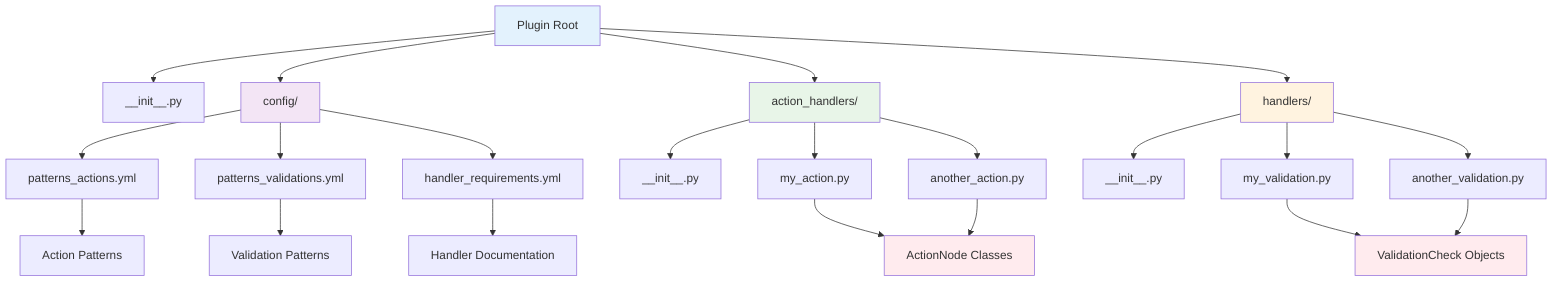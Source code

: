 graph TD
    A[Plugin Root] --> B[__init__.py]
    A --> C[config/]
    A --> D[action_handlers/]
    A --> E[handlers/]
    
    C --> F[patterns_actions.yml]
    C --> G[patterns_validations.yml]
    C --> H[handler_requirements.yml]
    
    D --> I[__init__.py]
    D --> J[my_action.py]
    D --> K[another_action.py]
    
    E --> L[__init__.py]
    E --> M[my_validation.py]
    E --> N[another_validation.py]
    
    J --> O[ActionNode Classes]
    K --> O
    M --> P[ValidationCheck Objects]
    N --> P
    
    F --> Q[Action Patterns]
    G --> R[Validation Patterns]
    H --> S[Handler Documentation]
    
    style A fill:#e3f2fd
    style C fill:#f3e5f5
    style D fill:#e8f5e8
    style E fill:#fff3e0
    style O fill:#ffebee
    style P fill:#ffebee
